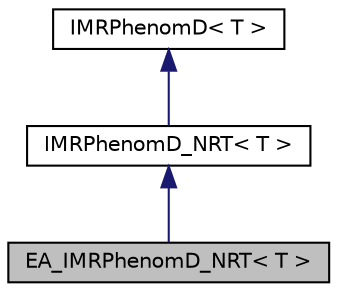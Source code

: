 digraph "EA_IMRPhenomD_NRT&lt; T &gt;"
{
  edge [fontname="Helvetica",fontsize="10",labelfontname="Helvetica",labelfontsize="10"];
  node [fontname="Helvetica",fontsize="10",shape=record];
  Node3 [label="EA_IMRPhenomD_NRT\< T \>",height=0.2,width=0.4,color="black", fillcolor="grey75", style="filled", fontcolor="black"];
  Node4 -> Node3 [dir="back",color="midnightblue",fontsize="10",style="solid",fontname="Helvetica"];
  Node4 [label="IMRPhenomD_NRT\< T \>",height=0.2,width=0.4,color="black", fillcolor="white", style="filled",URL="$d2/d0d/classIMRPhenomD__NRT.html"];
  Node5 -> Node4 [dir="back",color="midnightblue",fontsize="10",style="solid",fontname="Helvetica"];
  Node5 [label="IMRPhenomD\< T \>",height=0.2,width=0.4,color="black", fillcolor="white", style="filled",URL="$d2/d3d/classIMRPhenomD.html"];
}
